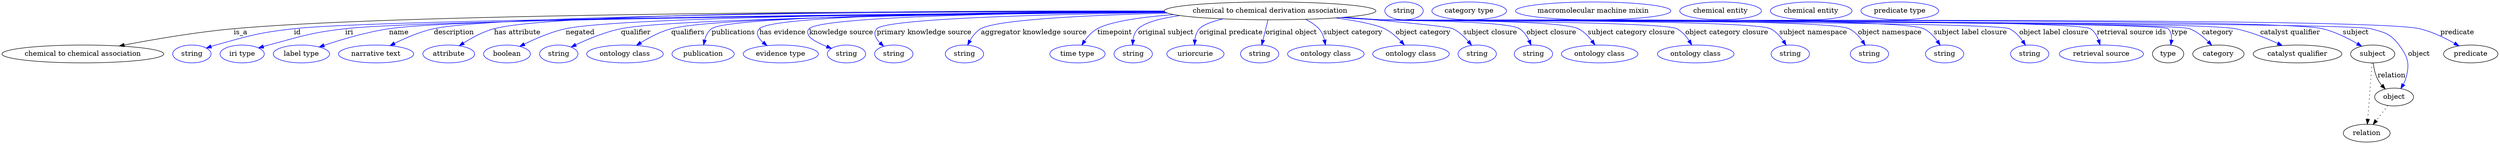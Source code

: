 digraph {
	graph [bb="0,0,5011.1,283"];
	node [label="\N"];
	"chemical to chemical derivation association"	[height=0.5,
		label="chemical to chemical derivation association",
		pos="2545.5,265",
		width=5.9036];
	"chemical to chemical association"	[height=0.5,
		pos="162.49,178",
		width=4.5135];
	"chemical to chemical derivation association" -> "chemical to chemical association"	[label=is_a,
		lp="479.49,221.5",
		pos="e,235.57,194.15 2332.7,264.38 1877.7,264.55 822.71,261.3 465.49,229 390.54,222.22 306.13,207.72 245.48,196.07"];
	id	[color=blue,
		height=0.5,
		label=string,
		pos="381.49,178",
		width=1.0652];
	"chemical to chemical derivation association" -> id	[color=blue,
		label=id,
		lp="593.49,221.5",
		pos="e,410.48,189.97 2334.8,262.49 1864.4,258.8 756.12,248.17 586.49,229 515.63,220.99 498.13,215.28 429.49,196 426.38,195.13 423.18,\
194.16 419.98,193.14",
		style=solid];
	iri	[color=blue,
		height=0.5,
		label="iri type",
		pos="482.49,178",
		width=1.2277];
	"chemical to chemical derivation association" -> iri	[color=blue,
		label=iri,
		lp="696.49,221.5",
		pos="e,515.42,190.11 2335.3,262.33 1883.5,258.41 847.98,247.53 688.49,229 619.39,220.97 602.69,213.98 535.49,196 532.12,195.1 528.64,\
194.11 525.16,193.09",
		style=solid];
	name	[color=blue,
		height=0.5,
		label="label type",
		pos="601.49,178",
		width=1.5707];
	"chemical to chemical derivation association" -> name	[color=blue,
		label=name,
		lp="796.49,221.5",
		pos="e,637.08,192.11 2334.1,262.88 1897.9,260.12 926.47,251.52 776.49,229 731.55,222.25 681.88,207.31 646.97,195.51",
		style=solid];
	description	[color=blue,
		height=0.5,
		label="narrative text",
		pos="751.49,178",
		width=2.0943];
	"chemical to chemical derivation association" -> description	[color=blue,
		label=description,
		lp="905.99,221.5",
		pos="e,779.47,195 2332.9,264.21 1912.8,263.93 1004.9,259.74 865.49,229 838.65,223.08 810.34,210.7 788.64,199.74",
		style=solid];
	"has attribute"	[color=blue,
		height=0.5,
		label=attribute,
		pos="896.49,178",
		width=1.4443];
	"chemical to chemical derivation association" -> "has attribute"	[color=blue,
		label="has attribute",
		lp="1033.5,221.5",
		pos="e,917.39,194.49 2335.7,261.96 1925.3,257.59 1050.3,246.31 986.49,229 964.94,223.16 943,211.12 926.18,200.32",
		style=solid];
	negated	[color=blue,
		height=0.5,
		label=boolean,
		pos="1013.5,178",
		width=1.2999];
	"chemical to chemical derivation association" -> negated	[color=blue,
		label=negated,
		lp="1159.5,221.5",
		pos="e,1039,193.28 2333.8,263.17 1967.8,261.07 1244.5,253.81 1130.5,229 1101.5,222.68 1070.6,209.21 1047.9,197.83",
		style=solid];
	qualifier	[color=blue,
		height=0.5,
		label=string,
		pos="1116.5,178",
		width=1.0652];
	"chemical to chemical derivation association" -> qualifier	[color=blue,
		label=qualifier,
		lp="1271.5,221.5",
		pos="e,1141,191.86 2335,262.41 1993.2,259.22 1345.2,250.41 1241.5,229 1209.4,222.36 1174.9,207.97 1150.3,196.33",
		style=solid];
	qualifiers	[color=blue,
		height=0.5,
		label="ontology class",
		pos="1249.5,178",
		width=2.1304];
	"chemical to chemical derivation association" -> qualifiers	[color=blue,
		label=qualifiers,
		lp="1376,221.5",
		pos="e,1272.7,195.42 2333.9,263.13 2014.2,261.02 1435.2,253.78 1342.5,229 1320.8,223.2 1298.5,211.48 1281.2,200.85",
		style=solid];
	publications	[color=blue,
		height=0.5,
		label=publication,
		pos="1406.5,178",
		width=1.7332];
	"chemical to chemical derivation association" -> publications	[color=blue,
		label=publications,
		lp="1467.5,221.5",
		pos="e,1407.5,196.28 2333.5,263.56 2018.4,262.02 1459.4,255.55 1423.5,229 1416.2,223.59 1412,214.87 1409.6,206.21",
		style=solid];
	"has evidence"	[color=blue,
		height=0.5,
		label="evidence type",
		pos="1562.5,178",
		width=2.0943];
	"chemical to chemical derivation association" -> "has evidence"	[color=blue,
		label="has evidence",
		lp="1566,221.5",
		pos="e,1534.9,194.95 2333.1,264.2 2040.9,263.4 1547.3,257.77 1519.5,229 1511.1,220.27 1517,210.2 1526.8,201.4",
		style=solid];
	"knowledge source"	[color=blue,
		height=0.5,
		label=string,
		pos="1694.5,178",
		width=1.0652];
	"chemical to chemical derivation association" -> "knowledge source"	[color=blue,
		label="knowledge source",
		lp="1684,221.5",
		pos="e,1664.4,189.28 2333.7,263.32 2068,261.4 1643.9,254.36 1619.5,229 1614.9,224.2 1615.9,219.62 1619.5,214 1623.9,207.12 1639.1,199.47 \
1654.7,193.08",
		style=solid];
	"primary knowledge source"	[color=blue,
		height=0.5,
		label=string,
		pos="1789.5,178",
		width=1.0652];
	"chemical to chemical derivation association" -> "primary knowledge source"	[color=blue,
		label="primary knowledge source",
		lp="1850.5,221.5",
		pos="e,1769.1,193.51 2336.2,261.81 2108.9,258.38 1775.4,249.82 1755.5,229 1747.4,220.5 1752.9,209.86 1761.6,200.59",
		style=solid];
	"aggregator knowledge source"	[color=blue,
		height=0.5,
		label=string,
		pos="1931.5,178",
		width=1.0652];
	"chemical to chemical derivation association" -> "aggregator knowledge source"	[color=blue,
		label="aggregator knowledge source",
		lp="2071,221.5",
		pos="e,1937.9,196.01 2339.4,260.54 2185.7,256.46 1996.8,247.69 1964.5,229 1955,223.54 1947.8,214.14 1942.5,204.96",
		style=solid];
	timepoint	[color=blue,
		height=0.5,
		label="time type",
		pos="2158.5,178",
		width=1.5346];
	"chemical to chemical derivation association" -> timepoint	[color=blue,
		label=timepoint,
		lp="2233.5,221.5",
		pos="e,2167.3,195.91 2352.1,257.48 2288,252.56 2226,243.98 2198.5,229 2188.1,223.36 2179.5,213.81 2172.9,204.56",
		style=solid];
	"original subject"	[color=blue,
		height=0.5,
		label=string,
		pos="2270.5,178",
		width=1.0652];
	"chemical to chemical derivation association" -> "original subject"	[color=blue,
		label="original subject",
		lp="2336.5,221.5",
		pos="e,2269.2,196.24 2364.2,255.54 2326.8,250.32 2294.4,242.04 2280.5,229 2274.3,223.22 2271.3,214.78 2270.1,206.47",
		style=solid];
	"original predicate"	[color=blue,
		height=0.5,
		label=uriorcurie,
		pos="2395.5,178",
		width=1.5887];
	"chemical to chemical derivation association" -> "original predicate"	[color=blue,
		label="original predicate",
		lp="2467,221.5",
		pos="e,2393.8,196.34 2450.6,248.82 2429.3,243.62 2410.9,237.03 2403.5,229 2397.9,222.91 2395.3,214.52 2394.3,206.36",
		style=solid];
	"original object"	[color=blue,
		height=0.5,
		label=string,
		pos="2524.5,178",
		width=1.0652];
	"chemical to chemical derivation association" -> "original object"	[color=blue,
		label="original object",
		lp="2588,221.5",
		pos="e,2528.7,196.18 2541.2,246.8 2538.4,235.16 2534.5,219.55 2531.2,206.24",
		style=solid];
	"subject category"	[color=blue,
		height=0.5,
		label="ontology class",
		pos="2657.5,178",
		width=2.1304];
	"chemical to chemical derivation association" -> "subject category"	[color=blue,
		label="subject category",
		lp="2712,221.5",
		pos="e,2656.6,196.22 2616.9,247.81 2626.8,243.06 2636.1,236.93 2643.5,229 2649.3,222.79 2652.7,214.38 2654.7,206.22",
		style=solid];
	"object category"	[color=blue,
		height=0.5,
		label="ontology class",
		pos="2828.5,178",
		width=2.1304];
	"chemical to chemical derivation association" -> "object category"	[color=blue,
		label="object category",
		lp="2853,221.5",
		pos="e,2815.1,196.2 2676.8,250.79 2717.9,245.2 2757.2,237.89 2775.5,229 2787.7,223.02 2799.1,213.21 2808.1,203.86",
		style=solid];
	"subject closure"	[color=blue,
		height=0.5,
		label=string,
		pos="2961.5,178",
		width=1.0652];
	"chemical to chemical derivation association" -> "subject closure"	[color=blue,
		label="subject closure",
		lp="2988,221.5",
		pos="e,2950.3,195.49 2694.4,252.14 2791.6,244.02 2902.3,233.87 2912.5,229 2924.7,223.19 2935.5,213.03 2943.8,203.37",
		style=solid];
	"object closure"	[color=blue,
		height=0.5,
		label=string,
		pos="3074.5,178",
		width=1.0652];
	"chemical to chemical derivation association" -> "object closure"	[color=blue,
		label="object closure",
		lp="3110.5,221.5",
		pos="e,3069.7,195.92 2695.6,252.26 2719.7,250.45 2744.3,248.64 2767.5,247 2798.5,244.81 3020.2,245.56 3046.5,229 3055.1,223.55 3061.4,\
214.41 3065.7,205.43",
		style=solid];
	"subject category closure"	[color=blue,
		height=0.5,
		label="ontology class",
		pos="3207.5,178",
		width=2.1304];
	"chemical to chemical derivation association" -> "subject category closure"	[color=blue,
		label="subject category closure",
		lp="3271,221.5",
		pos="e,3197.9,196.17 2693.2,252.04 2718,250.22 2743.5,248.46 2767.5,247 2811.6,244.31 3124.8,248.32 3164.5,229 3175.5,223.63 3184.9,213.99 \
3192,204.6",
		style=solid];
	"object category closure"	[color=blue,
		height=0.5,
		label="ontology class",
		pos="3400.5,178",
		width=2.1304];
	"chemical to chemical derivation association" -> "object category closure"	[color=blue,
		label="object category closure",
		lp="3463,221.5",
		pos="e,3392.5,196.19 2691.1,251.88 2716.6,250.04 2742.8,248.32 2767.5,247 2800.5,245.24 3333.1,244.14 3362.5,229 3372.8,223.7 3381.1,\
214.21 3387.2,204.91",
		style=solid];
	"subject namespace"	[color=blue,
		height=0.5,
		label=string,
		pos="3590.5,178",
		width=1.0652];
	"chemical to chemical derivation association" -> "subject namespace"	[color=blue,
		label="subject namespace",
		lp="3636.5,221.5",
		pos="e,3582.2,195.75 2690.2,251.79 2715.9,249.95 2742.5,248.24 2767.5,247 2810.9,244.84 3511.5,248.3 3550.5,229 3561.3,223.64 3570.2,\
213.81 3576.8,204.28",
		style=solid];
	"object namespace"	[color=blue,
		height=0.5,
		label=string,
		pos="3749.5,178",
		width=1.0652];
	"chemical to chemical derivation association" -> "object namespace"	[color=blue,
		label="object namespace",
		lp="3790.5,221.5",
		pos="e,3740.9,195.78 2689.6,251.76 2715.5,249.9 2742.3,248.2 2767.5,247 2819.7,244.5 3661.4,251.82 3708.5,229 3719.5,223.67 3728.5,213.85 \
3735.3,204.32",
		style=solid];
	"subject label closure"	[color=blue,
		height=0.5,
		label=string,
		pos="3900.5,178",
		width=1.0652];
	"chemical to chemical derivation association" -> "subject label closure"	[color=blue,
		label="subject label closure",
		lp="3952.5,221.5",
		pos="e,3891.6,195.8 2689.3,251.72 2715.3,249.86 2742.2,248.18 2767.5,247 2828,244.18 3803.8,255.06 3858.5,229 3869.6,223.7 3878.9,213.89 \
3885.8,204.35",
		style=solid];
	"object label closure"	[color=blue,
		height=0.5,
		label=string,
		pos="4071.5,178",
		width=1.0652];
	"chemical to chemical derivation association" -> "object label closure"	[color=blue,
		label="object label closure",
		lp="4120,221.5",
		pos="e,4062.9,195.8 2689,251.7 2715.1,249.83 2742.1,248.15 2767.5,247 2802.5,245.41 3998.9,244.23 4030.5,229 4041.5,223.7 4050.5,213.89 \
4057.3,204.34",
		style=solid];
	"retrieval source ids"	[color=blue,
		height=0.5,
		label="retrieval source",
		pos="4215.5,178",
		width=2.347];
	"chemical to chemical derivation association" -> "retrieval source ids"	[color=blue,
		label="retrieval source ids",
		lp="4276,221.5",
		pos="e,4212.7,196.47 2688.7,251.68 2714.9,249.82 2742,248.14 2767.5,247 2807.1,245.24 4160.4,250.86 4193.5,229 4201.4,223.75 4206.5,214.95 \
4209.8,206.17",
		style=solid];
	type	[height=0.5,
		pos="4349.5,178",
		width=0.86659];
	"chemical to chemical derivation association" -> type	[color=blue,
		label=type,
		lp="4372.5,221.5",
		pos="e,4355,196.13 2688.7,251.66 2714.9,249.79 2742,248.12 2767.5,247 2789.4,246.04 4334,244.63 4349.5,229 4355.4,223.03 4356.8,214.44 \
4356.3,206.06",
		style=solid];
	category	[height=0.5,
		pos="4450.5,178",
		width=1.4263];
	"chemical to chemical derivation association" -> category	[color=blue,
		label=category,
		lp="4449,221.5",
		pos="e,4437.2,195.45 2688.4,251.67 2714.7,249.8 2741.9,248.12 2767.5,247 2812.6,245.03 4350.3,244.96 4392.5,229 4406.8,223.61 4419.9,\
213 4430,202.94",
		style=solid];
	"catalyst qualifier"	[height=0.5,
		pos="4608.5,178",
		width=2.4734];
	"chemical to chemical derivation association" -> "catalyst qualifier"	[color=blue,
		label="catalyst qualifier",
		lp="4595,221.5",
		pos="e,4578.1,194.97 2688.4,251.66 2714.7,249.79 2741.9,248.11 2767.5,247 2862.8,242.86 4390.9,247.66 4484.5,229 4513.9,223.13 4545.3,\
210.43 4569.1,199.3",
		style=solid];
	subject	[height=0.5,
		pos="4759.5,178",
		width=1.2277];
	"chemical to chemical derivation association" -> subject	[color=blue,
		label=subject,
		lp="4726.5,221.5",
		pos="e,4737.2,193.87 2688.4,251.64 2714.7,249.77 2741.9,248.1 2767.5,247 2872.5,242.48 4557.3,253.64 4659.5,229 4684,223.1 4709.3,210.33 \
4728.4,199.18",
		style=solid];
	object	[height=0.5,
		pos="4802.5,91",
		width=1.0832];
	"chemical to chemical derivation association" -> object	[color=blue,
		label=object,
		lp="4852.5,178",
		pos="e,4815.9,108.09 2688.1,251.65 2714.5,249.77 2741.8,248.1 2767.5,247 2822.7,244.64 4703.2,243.78 4756.5,229 4784.3,221.27 4795.3,\
219.22 4812.5,196 4831.1,170.92 4834.4,156.9 4825.5,127 4824.5,123.55 4823,120.13 4821.2,116.85",
		style=solid];
	predicate	[height=0.5,
		pos="4956.5,178",
		width=1.5165];
	"chemical to chemical derivation association" -> predicate	[color=blue,
		label=predicate,
		lp="4929.5,221.5",
		pos="e,4932.7,194.36 2688.1,251.64 2714.5,249.77 2741.8,248.09 2767.5,247 2883.3,242.07 4740.7,255.45 4853.5,229 4878.4,223.16 4904.3,\
210.57 4923.9,199.48",
		style=solid];
	association_type	[color=blue,
		height=0.5,
		label=string,
		pos="2814.5,265",
		width=1.0652];
	association_category	[color=blue,
		height=0.5,
		label="category type",
		pos="2945.5,265",
		width=2.0762];
	"chemical to chemical derivation association_catalyst qualifier"	[color=blue,
		height=0.5,
		label="macromolecular machine mixin",
		pos="3194.5,265",
		width=4.3329];
	subject -> object	[label=relation,
		lp="4797.5,134.5",
		pos="e,4784.6,107.23 4760.6,159.55 4761.8,149.57 4764.3,137.07 4769.5,127 4771.7,122.68 4774.6,118.52 4777.8,114.66"];
	relation	[height=0.5,
		pos="4747.5,18",
		width=1.2999];
	subject -> relation	[pos="e,4748.8,36.188 4758.2,159.79 4756.1,132.48 4752,78.994 4749.6,46.38",
		style=dotted];
	"chemical to chemical derivation association_subject"	[color=blue,
		height=0.5,
		label="chemical entity",
		pos="3450.5,265",
		width=2.2748];
	object -> relation	[pos="e,4760.3,35.54 4790,73.889 4783.1,64.939 4774.3,53.617 4766.5,43.584",
		style=dotted];
	"chemical to chemical derivation association_object"	[color=blue,
		height=0.5,
		label="chemical entity",
		pos="3632.5,265",
		width=2.2748];
	"chemical to chemical derivation association_predicate"	[color=blue,
		height=0.5,
		label="predicate type",
		pos="3810.5,265",
		width=2.1665];
}
